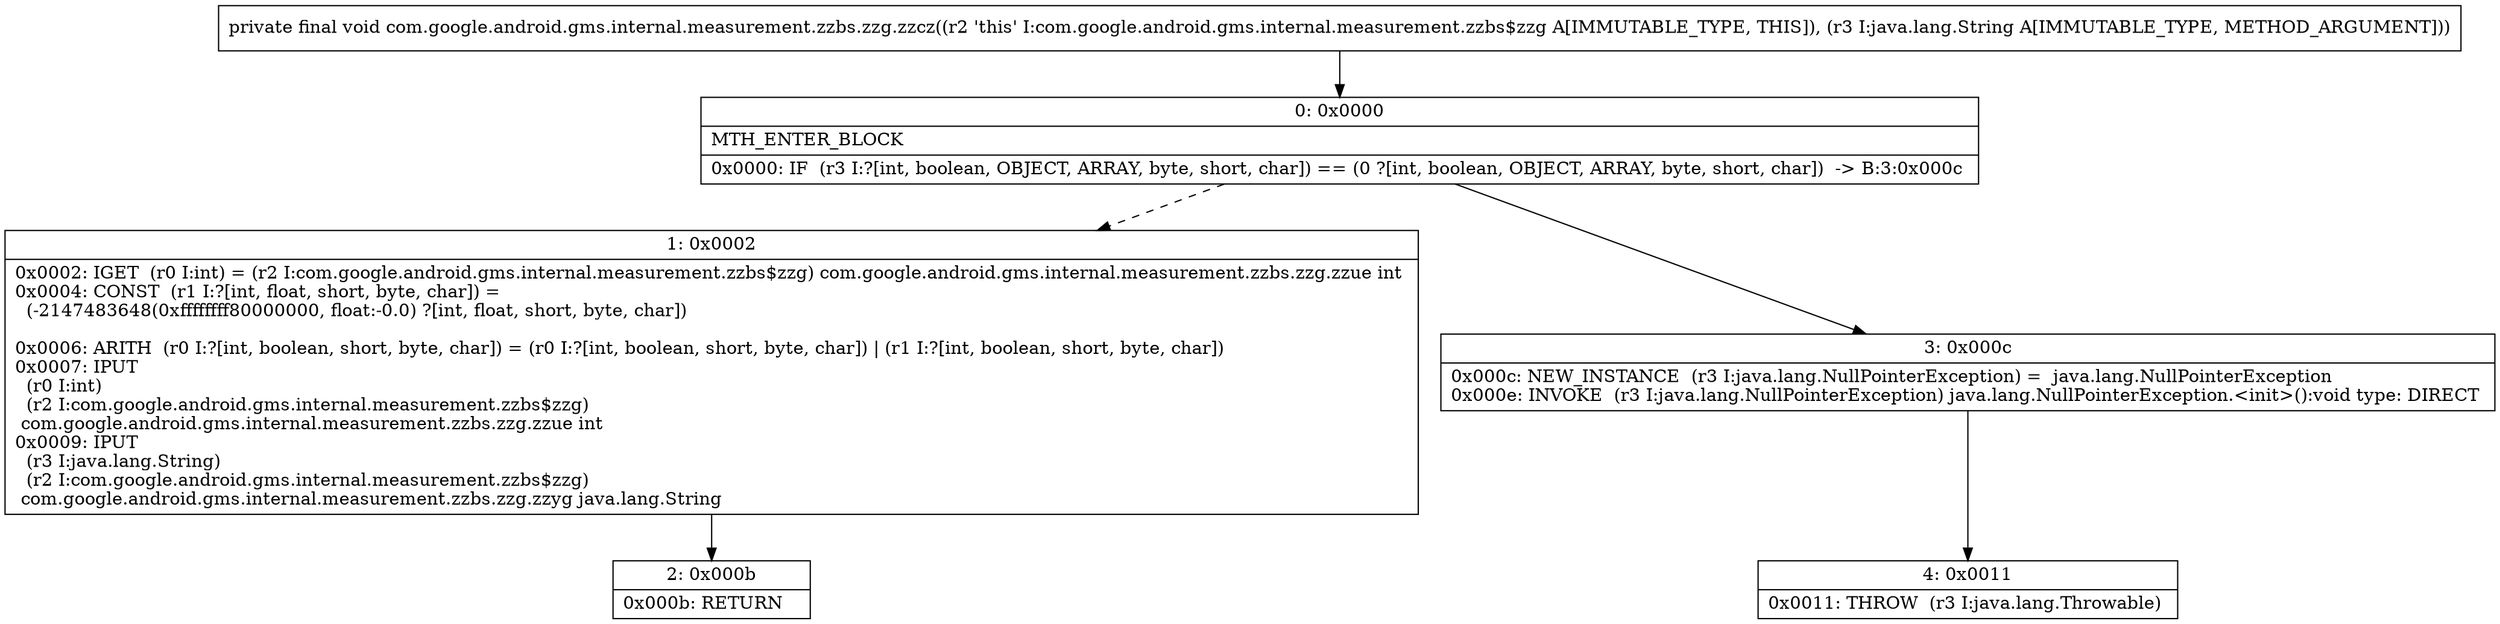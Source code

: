digraph "CFG forcom.google.android.gms.internal.measurement.zzbs.zzg.zzcz(Ljava\/lang\/String;)V" {
Node_0 [shape=record,label="{0\:\ 0x0000|MTH_ENTER_BLOCK\l|0x0000: IF  (r3 I:?[int, boolean, OBJECT, ARRAY, byte, short, char]) == (0 ?[int, boolean, OBJECT, ARRAY, byte, short, char])  \-\> B:3:0x000c \l}"];
Node_1 [shape=record,label="{1\:\ 0x0002|0x0002: IGET  (r0 I:int) = (r2 I:com.google.android.gms.internal.measurement.zzbs$zzg) com.google.android.gms.internal.measurement.zzbs.zzg.zzue int \l0x0004: CONST  (r1 I:?[int, float, short, byte, char]) = \l  (\-2147483648(0xffffffff80000000, float:\-0.0) ?[int, float, short, byte, char])\l \l0x0006: ARITH  (r0 I:?[int, boolean, short, byte, char]) = (r0 I:?[int, boolean, short, byte, char]) \| (r1 I:?[int, boolean, short, byte, char]) \l0x0007: IPUT  \l  (r0 I:int)\l  (r2 I:com.google.android.gms.internal.measurement.zzbs$zzg)\l com.google.android.gms.internal.measurement.zzbs.zzg.zzue int \l0x0009: IPUT  \l  (r3 I:java.lang.String)\l  (r2 I:com.google.android.gms.internal.measurement.zzbs$zzg)\l com.google.android.gms.internal.measurement.zzbs.zzg.zzyg java.lang.String \l}"];
Node_2 [shape=record,label="{2\:\ 0x000b|0x000b: RETURN   \l}"];
Node_3 [shape=record,label="{3\:\ 0x000c|0x000c: NEW_INSTANCE  (r3 I:java.lang.NullPointerException) =  java.lang.NullPointerException \l0x000e: INVOKE  (r3 I:java.lang.NullPointerException) java.lang.NullPointerException.\<init\>():void type: DIRECT \l}"];
Node_4 [shape=record,label="{4\:\ 0x0011|0x0011: THROW  (r3 I:java.lang.Throwable) \l}"];
MethodNode[shape=record,label="{private final void com.google.android.gms.internal.measurement.zzbs.zzg.zzcz((r2 'this' I:com.google.android.gms.internal.measurement.zzbs$zzg A[IMMUTABLE_TYPE, THIS]), (r3 I:java.lang.String A[IMMUTABLE_TYPE, METHOD_ARGUMENT])) }"];
MethodNode -> Node_0;
Node_0 -> Node_1[style=dashed];
Node_0 -> Node_3;
Node_1 -> Node_2;
Node_3 -> Node_4;
}

